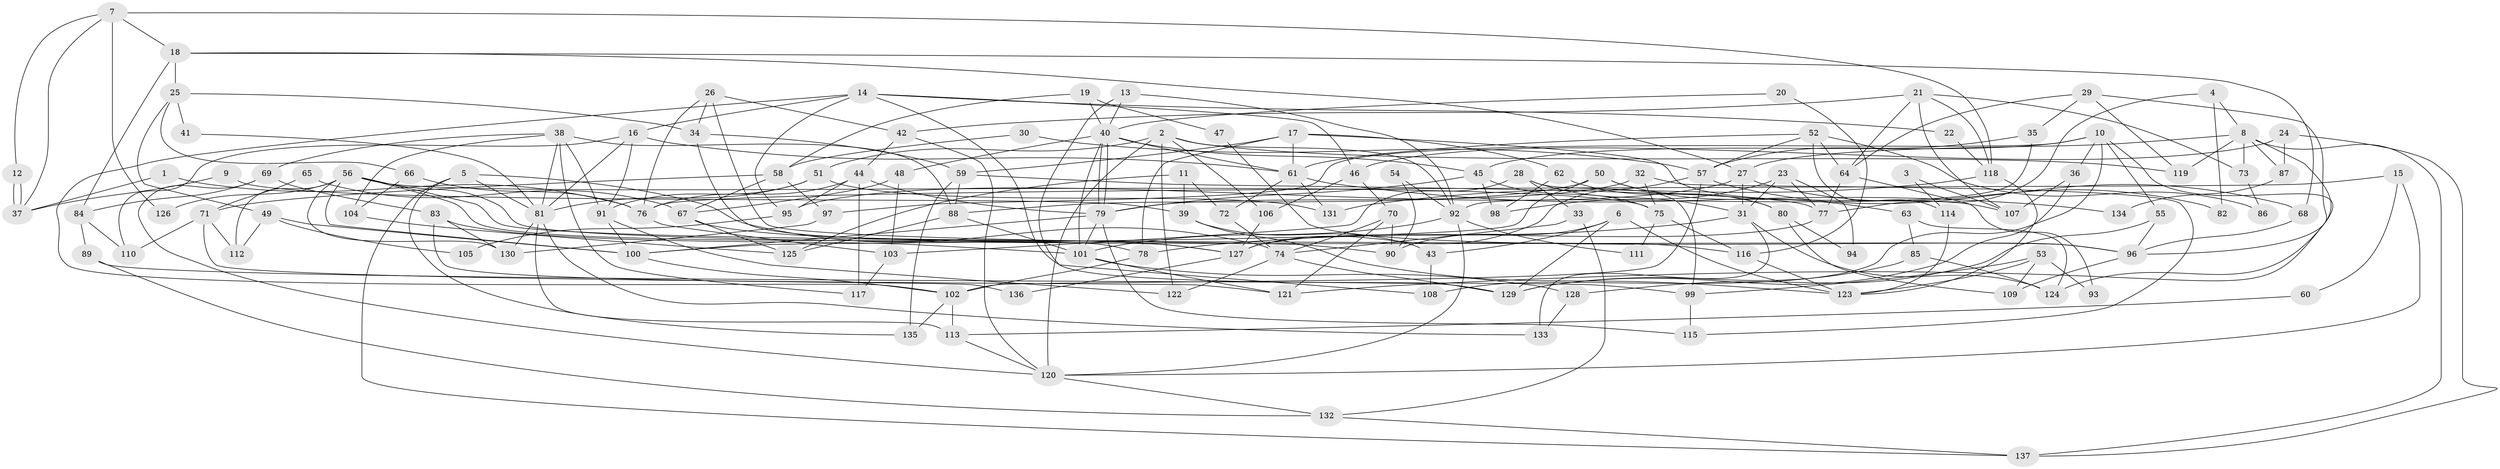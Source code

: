// Generated by graph-tools (version 1.1) at 2025/36/03/09/25 02:36:13]
// undirected, 137 vertices, 274 edges
graph export_dot {
graph [start="1"]
  node [color=gray90,style=filled];
  1;
  2;
  3;
  4;
  5;
  6;
  7;
  8;
  9;
  10;
  11;
  12;
  13;
  14;
  15;
  16;
  17;
  18;
  19;
  20;
  21;
  22;
  23;
  24;
  25;
  26;
  27;
  28;
  29;
  30;
  31;
  32;
  33;
  34;
  35;
  36;
  37;
  38;
  39;
  40;
  41;
  42;
  43;
  44;
  45;
  46;
  47;
  48;
  49;
  50;
  51;
  52;
  53;
  54;
  55;
  56;
  57;
  58;
  59;
  60;
  61;
  62;
  63;
  64;
  65;
  66;
  67;
  68;
  69;
  70;
  71;
  72;
  73;
  74;
  75;
  76;
  77;
  78;
  79;
  80;
  81;
  82;
  83;
  84;
  85;
  86;
  87;
  88;
  89;
  90;
  91;
  92;
  93;
  94;
  95;
  96;
  97;
  98;
  99;
  100;
  101;
  102;
  103;
  104;
  105;
  106;
  107;
  108;
  109;
  110;
  111;
  112;
  113;
  114;
  115;
  116;
  117;
  118;
  119;
  120;
  121;
  122;
  123;
  124;
  125;
  126;
  127;
  128;
  129;
  130;
  131;
  132;
  133;
  134;
  135;
  136;
  137;
  1 -- 37;
  1 -- 76;
  2 -- 120;
  2 -- 122;
  2 -- 51;
  2 -- 92;
  2 -- 106;
  2 -- 119;
  3 -- 114;
  3 -- 107;
  4 -- 77;
  4 -- 8;
  4 -- 82;
  5 -- 81;
  5 -- 135;
  5 -- 74;
  5 -- 137;
  6 -- 90;
  6 -- 43;
  6 -- 123;
  6 -- 129;
  7 -- 18;
  7 -- 118;
  7 -- 12;
  7 -- 37;
  7 -- 126;
  8 -- 137;
  8 -- 27;
  8 -- 73;
  8 -- 87;
  8 -- 119;
  8 -- 121;
  9 -- 37;
  9 -- 39;
  10 -- 45;
  10 -- 55;
  10 -- 36;
  10 -- 97;
  10 -- 108;
  10 -- 124;
  11 -- 72;
  11 -- 125;
  11 -- 39;
  12 -- 37;
  12 -- 37;
  13 -- 40;
  13 -- 92;
  13 -- 108;
  14 -- 16;
  14 -- 102;
  14 -- 22;
  14 -- 46;
  14 -- 95;
  14 -- 129;
  15 -- 76;
  15 -- 120;
  15 -- 60;
  16 -- 91;
  16 -- 61;
  16 -- 81;
  16 -- 110;
  17 -- 59;
  17 -- 61;
  17 -- 62;
  17 -- 78;
  17 -- 107;
  18 -- 84;
  18 -- 68;
  18 -- 25;
  18 -- 27;
  19 -- 40;
  19 -- 58;
  19 -- 47;
  20 -- 116;
  20 -- 40;
  21 -- 107;
  21 -- 42;
  21 -- 64;
  21 -- 73;
  21 -- 118;
  22 -- 118;
  23 -- 31;
  23 -- 77;
  23 -- 94;
  23 -- 98;
  24 -- 137;
  24 -- 46;
  24 -- 87;
  25 -- 34;
  25 -- 41;
  25 -- 49;
  25 -- 66;
  26 -- 42;
  26 -- 76;
  26 -- 34;
  26 -- 90;
  27 -- 95;
  27 -- 31;
  27 -- 82;
  28 -- 103;
  28 -- 31;
  28 -- 33;
  28 -- 99;
  29 -- 119;
  29 -- 64;
  29 -- 35;
  29 -- 96;
  30 -- 57;
  30 -- 58;
  31 -- 78;
  31 -- 124;
  31 -- 133;
  32 -- 79;
  32 -- 115;
  32 -- 75;
  33 -- 74;
  33 -- 132;
  34 -- 59;
  34 -- 127;
  35 -- 57;
  35 -- 92;
  36 -- 129;
  36 -- 107;
  38 -- 88;
  38 -- 69;
  38 -- 81;
  38 -- 91;
  38 -- 104;
  38 -- 117;
  39 -- 123;
  39 -- 43;
  40 -- 79;
  40 -- 79;
  40 -- 101;
  40 -- 45;
  40 -- 48;
  40 -- 61;
  41 -- 81;
  42 -- 44;
  42 -- 120;
  43 -- 108;
  44 -- 76;
  44 -- 79;
  44 -- 95;
  44 -- 117;
  45 -- 79;
  45 -- 75;
  45 -- 98;
  46 -- 70;
  46 -- 106;
  47 -- 96;
  48 -- 67;
  48 -- 103;
  49 -- 100;
  49 -- 105;
  49 -- 112;
  50 -- 63;
  50 -- 100;
  50 -- 80;
  50 -- 88;
  51 -- 81;
  51 -- 91;
  51 -- 131;
  52 -- 61;
  52 -- 57;
  52 -- 64;
  52 -- 86;
  52 -- 114;
  53 -- 109;
  53 -- 123;
  53 -- 93;
  53 -- 99;
  54 -- 92;
  54 -- 90;
  55 -- 128;
  55 -- 96;
  56 -- 78;
  56 -- 75;
  56 -- 96;
  56 -- 100;
  56 -- 112;
  56 -- 116;
  56 -- 126;
  56 -- 130;
  57 -- 127;
  57 -- 102;
  57 -- 68;
  58 -- 97;
  58 -- 71;
  58 -- 67;
  59 -- 88;
  59 -- 77;
  59 -- 135;
  60 -- 113;
  61 -- 131;
  61 -- 72;
  61 -- 134;
  62 -- 98;
  62 -- 80;
  63 -- 124;
  63 -- 85;
  64 -- 77;
  64 -- 93;
  65 -- 71;
  65 -- 67;
  66 -- 104;
  66 -- 76;
  67 -- 127;
  67 -- 125;
  68 -- 96;
  69 -- 120;
  69 -- 83;
  69 -- 84;
  70 -- 121;
  70 -- 74;
  70 -- 90;
  71 -- 121;
  71 -- 112;
  71 -- 110;
  72 -- 74;
  73 -- 86;
  74 -- 129;
  74 -- 122;
  75 -- 111;
  75 -- 116;
  76 -- 103;
  77 -- 127;
  78 -- 102;
  79 -- 100;
  79 -- 101;
  79 -- 115;
  80 -- 94;
  80 -- 109;
  81 -- 113;
  81 -- 130;
  81 -- 133;
  83 -- 101;
  83 -- 130;
  83 -- 136;
  84 -- 110;
  84 -- 89;
  85 -- 129;
  85 -- 124;
  87 -- 134;
  88 -- 101;
  88 -- 125;
  89 -- 99;
  89 -- 132;
  91 -- 100;
  91 -- 122;
  92 -- 101;
  92 -- 111;
  92 -- 120;
  95 -- 105;
  96 -- 109;
  97 -- 130;
  99 -- 115;
  100 -- 102;
  101 -- 121;
  101 -- 128;
  102 -- 113;
  102 -- 135;
  103 -- 117;
  104 -- 125;
  106 -- 127;
  113 -- 120;
  114 -- 123;
  116 -- 123;
  118 -- 123;
  118 -- 131;
  120 -- 132;
  127 -- 136;
  128 -- 133;
  132 -- 137;
}
